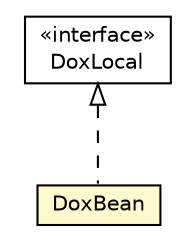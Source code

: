 #!/usr/local/bin/dot
#
# Class diagram 
# Generated by UMLGraph version R5_6-24-gf6e263 (http://www.umlgraph.org/)
#

digraph G {
	edge [fontname="Helvetica",fontsize=10,labelfontname="Helvetica",labelfontsize=10];
	node [fontname="Helvetica",fontsize=10,shape=plaintext];
	nodesep=0.25;
	ranksep=0.5;
	// net.trajano.doxdb.ejb.DoxBean
	c64 [label=<<table title="net.trajano.doxdb.ejb.DoxBean" border="0" cellborder="1" cellspacing="0" cellpadding="2" port="p" bgcolor="lemonChiffon" href="./DoxBean.html">
		<tr><td><table border="0" cellspacing="0" cellpadding="1">
<tr><td align="center" balign="center"> DoxBean </td></tr>
		</table></td></tr>
		</table>>, URL="./DoxBean.html", fontname="Helvetica", fontcolor="black", fontsize=10.0];
	// net.trajano.doxdb.ejb.DoxLocal
	c65 [label=<<table title="net.trajano.doxdb.ejb.DoxLocal" border="0" cellborder="1" cellspacing="0" cellpadding="2" port="p" href="./DoxLocal.html">
		<tr><td><table border="0" cellspacing="0" cellpadding="1">
<tr><td align="center" balign="center"> &#171;interface&#187; </td></tr>
<tr><td align="center" balign="center"> DoxLocal </td></tr>
		</table></td></tr>
		</table>>, URL="./DoxLocal.html", fontname="Helvetica", fontcolor="black", fontsize=10.0];
	//net.trajano.doxdb.ejb.DoxBean implements net.trajano.doxdb.ejb.DoxLocal
	c65:p -> c64:p [dir=back,arrowtail=empty,style=dashed];
}

